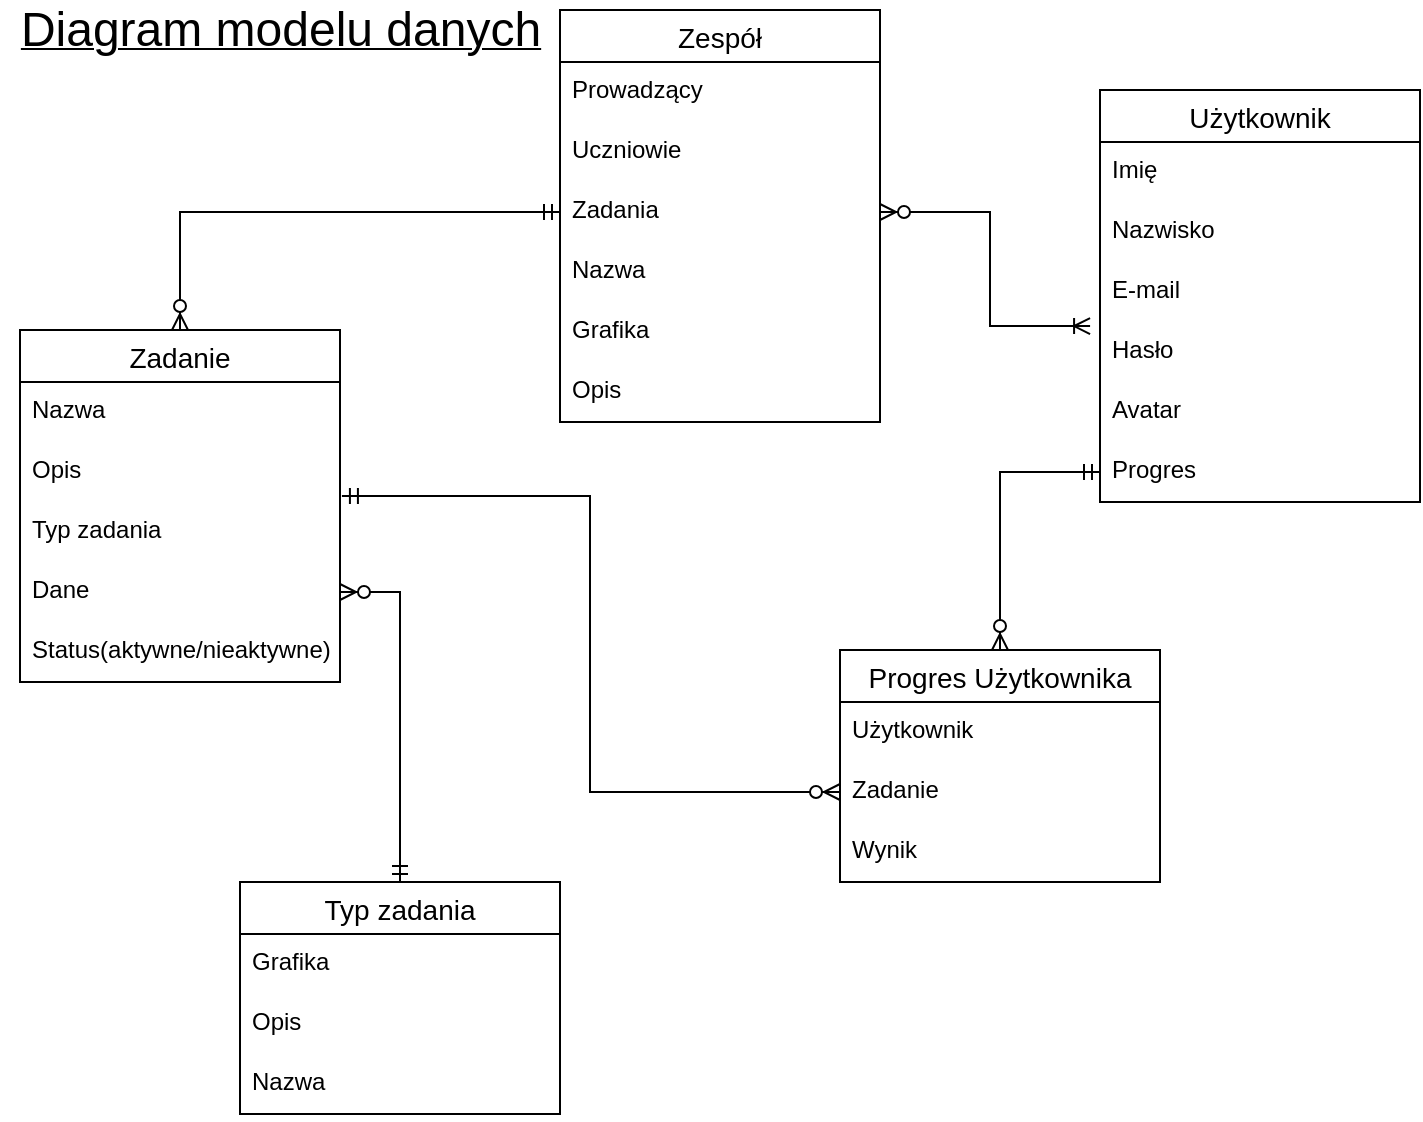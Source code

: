 <mxfile version="13.8.0" type="device"><diagram id="mG1zwCMi4CbOqdz2Jv76" name="Page-1"><mxGraphModel dx="868" dy="451" grid="1" gridSize="10" guides="1" tooltips="1" connect="1" arrows="1" fold="1" page="1" pageScale="1" pageWidth="827" pageHeight="1169" math="0" shadow="0"><root><mxCell id="0"/><mxCell id="1" parent="0"/><mxCell id="4ooqiN9EyKjLexZuAIUj-18" value="Użytkownik" style="swimlane;fontStyle=0;childLayout=stackLayout;horizontal=1;startSize=26;horizontalStack=0;resizeParent=1;resizeParentMax=0;resizeLast=0;collapsible=1;marginBottom=0;align=center;fontSize=14;" vertex="1" parent="1"><mxGeometry x="560" y="80" width="160" height="206" as="geometry"/></mxCell><mxCell id="4ooqiN9EyKjLexZuAIUj-19" value="Imię" style="text;strokeColor=none;fillColor=none;spacingLeft=4;spacingRight=4;overflow=hidden;rotatable=0;points=[[0,0.5],[1,0.5]];portConstraint=eastwest;fontSize=12;" vertex="1" parent="4ooqiN9EyKjLexZuAIUj-18"><mxGeometry y="26" width="160" height="30" as="geometry"/></mxCell><mxCell id="4ooqiN9EyKjLexZuAIUj-20" value="Nazwisko" style="text;strokeColor=none;fillColor=none;spacingLeft=4;spacingRight=4;overflow=hidden;rotatable=0;points=[[0,0.5],[1,0.5]];portConstraint=eastwest;fontSize=12;" vertex="1" parent="4ooqiN9EyKjLexZuAIUj-18"><mxGeometry y="56" width="160" height="30" as="geometry"/></mxCell><mxCell id="4ooqiN9EyKjLexZuAIUj-21" value="E-mail" style="text;strokeColor=none;fillColor=none;spacingLeft=4;spacingRight=4;overflow=hidden;rotatable=0;points=[[0,0.5],[1,0.5]];portConstraint=eastwest;fontSize=12;" vertex="1" parent="4ooqiN9EyKjLexZuAIUj-18"><mxGeometry y="86" width="160" height="30" as="geometry"/></mxCell><mxCell id="4ooqiN9EyKjLexZuAIUj-22" value="Hasło" style="text;strokeColor=none;fillColor=none;spacingLeft=4;spacingRight=4;overflow=hidden;rotatable=0;points=[[0,0.5],[1,0.5]];portConstraint=eastwest;fontSize=12;" vertex="1" parent="4ooqiN9EyKjLexZuAIUj-18"><mxGeometry y="116" width="160" height="30" as="geometry"/></mxCell><mxCell id="4ooqiN9EyKjLexZuAIUj-24" value="Avatar" style="text;strokeColor=none;fillColor=none;spacingLeft=4;spacingRight=4;overflow=hidden;rotatable=0;points=[[0,0.5],[1,0.5]];portConstraint=eastwest;fontSize=12;" vertex="1" parent="4ooqiN9EyKjLexZuAIUj-18"><mxGeometry y="146" width="160" height="30" as="geometry"/></mxCell><mxCell id="4ooqiN9EyKjLexZuAIUj-42" value="Progres" style="text;strokeColor=none;fillColor=none;spacingLeft=4;spacingRight=4;overflow=hidden;rotatable=0;points=[[0,0.5],[1,0.5]];portConstraint=eastwest;fontSize=12;" vertex="1" parent="4ooqiN9EyKjLexZuAIUj-18"><mxGeometry y="176" width="160" height="30" as="geometry"/></mxCell><mxCell id="4ooqiN9EyKjLexZuAIUj-34" value="Progres Użytkownika" style="swimlane;fontStyle=0;childLayout=stackLayout;horizontal=1;startSize=26;horizontalStack=0;resizeParent=1;resizeParentMax=0;resizeLast=0;collapsible=1;marginBottom=0;align=center;fontSize=14;" vertex="1" parent="1"><mxGeometry x="430" y="360" width="160" height="116" as="geometry"/></mxCell><mxCell id="4ooqiN9EyKjLexZuAIUj-35" value="Użytkownik" style="text;strokeColor=none;fillColor=none;spacingLeft=4;spacingRight=4;overflow=hidden;rotatable=0;points=[[0,0.5],[1,0.5]];portConstraint=eastwest;fontSize=12;" vertex="1" parent="4ooqiN9EyKjLexZuAIUj-34"><mxGeometry y="26" width="160" height="30" as="geometry"/></mxCell><mxCell id="4ooqiN9EyKjLexZuAIUj-36" value="Zadanie" style="text;strokeColor=none;fillColor=none;spacingLeft=4;spacingRight=4;overflow=hidden;rotatable=0;points=[[0,0.5],[1,0.5]];portConstraint=eastwest;fontSize=12;" vertex="1" parent="4ooqiN9EyKjLexZuAIUj-34"><mxGeometry y="56" width="160" height="30" as="geometry"/></mxCell><mxCell id="4ooqiN9EyKjLexZuAIUj-37" value="Wynik" style="text;strokeColor=none;fillColor=none;spacingLeft=4;spacingRight=4;overflow=hidden;rotatable=0;points=[[0,0.5],[1,0.5]];portConstraint=eastwest;fontSize=12;" vertex="1" parent="4ooqiN9EyKjLexZuAIUj-34"><mxGeometry y="86" width="160" height="30" as="geometry"/></mxCell><mxCell id="4ooqiN9EyKjLexZuAIUj-54" style="edgeStyle=orthogonalEdgeStyle;rounded=0;orthogonalLoop=1;jettySize=auto;html=1;entryX=0;entryY=0.5;entryDx=0;entryDy=0;startArrow=ERzeroToMany;startFill=1;endArrow=ERmandOne;endFill=0;" edge="1" parent="1" source="4ooqiN9EyKjLexZuAIUj-26" target="4ooqiN9EyKjLexZuAIUj-17"><mxGeometry relative="1" as="geometry"/></mxCell><mxCell id="4ooqiN9EyKjLexZuAIUj-26" value="Zadanie" style="swimlane;fontStyle=0;childLayout=stackLayout;horizontal=1;startSize=26;horizontalStack=0;resizeParent=1;resizeParentMax=0;resizeLast=0;collapsible=1;marginBottom=0;align=center;fontSize=14;" vertex="1" parent="1"><mxGeometry x="20" y="200" width="160" height="176" as="geometry"/></mxCell><mxCell id="4ooqiN9EyKjLexZuAIUj-28" value="Nazwa" style="text;strokeColor=none;fillColor=none;spacingLeft=4;spacingRight=4;overflow=hidden;rotatable=0;points=[[0,0.5],[1,0.5]];portConstraint=eastwest;fontSize=12;" vertex="1" parent="4ooqiN9EyKjLexZuAIUj-26"><mxGeometry y="26" width="160" height="30" as="geometry"/></mxCell><mxCell id="4ooqiN9EyKjLexZuAIUj-29" value="Opis" style="text;strokeColor=none;fillColor=none;spacingLeft=4;spacingRight=4;overflow=hidden;rotatable=0;points=[[0,0.5],[1,0.5]];portConstraint=eastwest;fontSize=12;" vertex="1" parent="4ooqiN9EyKjLexZuAIUj-26"><mxGeometry y="56" width="160" height="30" as="geometry"/></mxCell><mxCell id="4ooqiN9EyKjLexZuAIUj-31" value="Typ zadania" style="text;strokeColor=none;fillColor=none;spacingLeft=4;spacingRight=4;overflow=hidden;rotatable=0;points=[[0,0.5],[1,0.5]];portConstraint=eastwest;fontSize=12;" vertex="1" parent="4ooqiN9EyKjLexZuAIUj-26"><mxGeometry y="86" width="160" height="30" as="geometry"/></mxCell><mxCell id="4ooqiN9EyKjLexZuAIUj-33" value="Dane" style="text;strokeColor=none;fillColor=none;spacingLeft=4;spacingRight=4;overflow=hidden;rotatable=0;points=[[0,0.5],[1,0.5]];portConstraint=eastwest;fontSize=12;" vertex="1" parent="4ooqiN9EyKjLexZuAIUj-26"><mxGeometry y="116" width="160" height="30" as="geometry"/></mxCell><mxCell id="4ooqiN9EyKjLexZuAIUj-53" value="Status(aktywne/nieaktywne)" style="text;strokeColor=none;fillColor=none;spacingLeft=4;spacingRight=4;overflow=hidden;rotatable=0;points=[[0,0.5],[1,0.5]];portConstraint=eastwest;fontSize=12;" vertex="1" parent="4ooqiN9EyKjLexZuAIUj-26"><mxGeometry y="146" width="160" height="30" as="geometry"/></mxCell><mxCell id="4ooqiN9EyKjLexZuAIUj-14" value="Zespół" style="swimlane;fontStyle=0;childLayout=stackLayout;horizontal=1;startSize=26;horizontalStack=0;resizeParent=1;resizeParentMax=0;resizeLast=0;collapsible=1;marginBottom=0;align=center;fontSize=14;" vertex="1" parent="1"><mxGeometry x="290" y="40" width="160" height="206" as="geometry"/></mxCell><mxCell id="4ooqiN9EyKjLexZuAIUj-15" value="Prowadzący" style="text;strokeColor=none;fillColor=none;spacingLeft=4;spacingRight=4;overflow=hidden;rotatable=0;points=[[0,0.5],[1,0.5]];portConstraint=eastwest;fontSize=12;" vertex="1" parent="4ooqiN9EyKjLexZuAIUj-14"><mxGeometry y="26" width="160" height="30" as="geometry"/></mxCell><mxCell id="4ooqiN9EyKjLexZuAIUj-16" value="Uczniowie" style="text;strokeColor=none;fillColor=none;spacingLeft=4;spacingRight=4;overflow=hidden;rotatable=0;points=[[0,0.5],[1,0.5]];portConstraint=eastwest;fontSize=12;" vertex="1" parent="4ooqiN9EyKjLexZuAIUj-14"><mxGeometry y="56" width="160" height="30" as="geometry"/></mxCell><mxCell id="4ooqiN9EyKjLexZuAIUj-17" value="Zadania" style="text;strokeColor=none;fillColor=none;spacingLeft=4;spacingRight=4;overflow=hidden;rotatable=0;points=[[0,0.5],[1,0.5]];portConstraint=eastwest;fontSize=12;" vertex="1" parent="4ooqiN9EyKjLexZuAIUj-14"><mxGeometry y="86" width="160" height="30" as="geometry"/></mxCell><mxCell id="4ooqiN9EyKjLexZuAIUj-43" value="Nazwa" style="text;strokeColor=none;fillColor=none;spacingLeft=4;spacingRight=4;overflow=hidden;rotatable=0;points=[[0,0.5],[1,0.5]];portConstraint=eastwest;fontSize=12;" vertex="1" parent="4ooqiN9EyKjLexZuAIUj-14"><mxGeometry y="116" width="160" height="30" as="geometry"/></mxCell><mxCell id="4ooqiN9EyKjLexZuAIUj-44" value="Grafika" style="text;strokeColor=none;fillColor=none;spacingLeft=4;spacingRight=4;overflow=hidden;rotatable=0;points=[[0,0.5],[1,0.5]];portConstraint=eastwest;fontSize=12;" vertex="1" parent="4ooqiN9EyKjLexZuAIUj-14"><mxGeometry y="146" width="160" height="30" as="geometry"/></mxCell><mxCell id="4ooqiN9EyKjLexZuAIUj-45" value="Opis" style="text;strokeColor=none;fillColor=none;spacingLeft=4;spacingRight=4;overflow=hidden;rotatable=0;points=[[0,0.5],[1,0.5]];portConstraint=eastwest;fontSize=12;" vertex="1" parent="4ooqiN9EyKjLexZuAIUj-14"><mxGeometry y="176" width="160" height="30" as="geometry"/></mxCell><mxCell id="4ooqiN9EyKjLexZuAIUj-55" style="edgeStyle=orthogonalEdgeStyle;rounded=0;orthogonalLoop=1;jettySize=auto;html=1;entryX=-0.031;entryY=1.067;entryDx=0;entryDy=0;entryPerimeter=0;startArrow=ERzeroToMany;startFill=1;endArrow=ERoneToMany;endFill=0;" edge="1" parent="1" source="4ooqiN9EyKjLexZuAIUj-17" target="4ooqiN9EyKjLexZuAIUj-21"><mxGeometry relative="1" as="geometry"/></mxCell><mxCell id="4ooqiN9EyKjLexZuAIUj-56" style="edgeStyle=orthogonalEdgeStyle;rounded=0;orthogonalLoop=1;jettySize=auto;html=1;startArrow=ERmandOne;startFill=0;endArrow=ERzeroToMany;endFill=1;" edge="1" parent="1" source="4ooqiN9EyKjLexZuAIUj-42" target="4ooqiN9EyKjLexZuAIUj-34"><mxGeometry relative="1" as="geometry"/></mxCell><mxCell id="4ooqiN9EyKjLexZuAIUj-57" style="edgeStyle=orthogonalEdgeStyle;rounded=0;orthogonalLoop=1;jettySize=auto;html=1;startArrow=ERzeroToMany;startFill=1;endArrow=ERmandOne;endFill=0;" edge="1" parent="1" source="4ooqiN9EyKjLexZuAIUj-33" target="4ooqiN9EyKjLexZuAIUj-38"><mxGeometry relative="1" as="geometry"/></mxCell><mxCell id="4ooqiN9EyKjLexZuAIUj-58" style="edgeStyle=orthogonalEdgeStyle;rounded=0;orthogonalLoop=1;jettySize=auto;html=1;entryX=1.006;entryY=0.9;entryDx=0;entryDy=0;entryPerimeter=0;startArrow=ERzeroToMany;startFill=1;endArrow=ERmandOne;endFill=0;" edge="1" parent="1" source="4ooqiN9EyKjLexZuAIUj-36" target="4ooqiN9EyKjLexZuAIUj-29"><mxGeometry relative="1" as="geometry"/></mxCell><mxCell id="4ooqiN9EyKjLexZuAIUj-38" value="Typ zadania" style="swimlane;fontStyle=0;childLayout=stackLayout;horizontal=1;startSize=26;horizontalStack=0;resizeParent=1;resizeParentMax=0;resizeLast=0;collapsible=1;marginBottom=0;align=center;fontSize=14;" vertex="1" parent="1"><mxGeometry x="130" y="476" width="160" height="116" as="geometry"/></mxCell><mxCell id="4ooqiN9EyKjLexZuAIUj-39" value="Grafika" style="text;strokeColor=none;fillColor=none;spacingLeft=4;spacingRight=4;overflow=hidden;rotatable=0;points=[[0,0.5],[1,0.5]];portConstraint=eastwest;fontSize=12;" vertex="1" parent="4ooqiN9EyKjLexZuAIUj-38"><mxGeometry y="26" width="160" height="30" as="geometry"/></mxCell><mxCell id="4ooqiN9EyKjLexZuAIUj-40" value="Opis" style="text;strokeColor=none;fillColor=none;spacingLeft=4;spacingRight=4;overflow=hidden;rotatable=0;points=[[0,0.5],[1,0.5]];portConstraint=eastwest;fontSize=12;" vertex="1" parent="4ooqiN9EyKjLexZuAIUj-38"><mxGeometry y="56" width="160" height="30" as="geometry"/></mxCell><mxCell id="4ooqiN9EyKjLexZuAIUj-41" value="Nazwa" style="text;strokeColor=none;fillColor=none;spacingLeft=4;spacingRight=4;overflow=hidden;rotatable=0;points=[[0,0.5],[1,0.5]];portConstraint=eastwest;fontSize=12;" vertex="1" parent="4ooqiN9EyKjLexZuAIUj-38"><mxGeometry y="86" width="160" height="30" as="geometry"/></mxCell><mxCell id="4ooqiN9EyKjLexZuAIUj-60" value="&lt;u&gt;&lt;font style=&quot;font-size: 24px&quot;&gt;Diagram modelu danych&lt;/font&gt;&lt;/u&gt;" style="text;html=1;align=center;verticalAlign=middle;resizable=0;points=[];autosize=1;strokeWidth=4;" vertex="1" parent="1"><mxGeometry x="10" y="40" width="280" height="20" as="geometry"/></mxCell></root></mxGraphModel></diagram></mxfile>